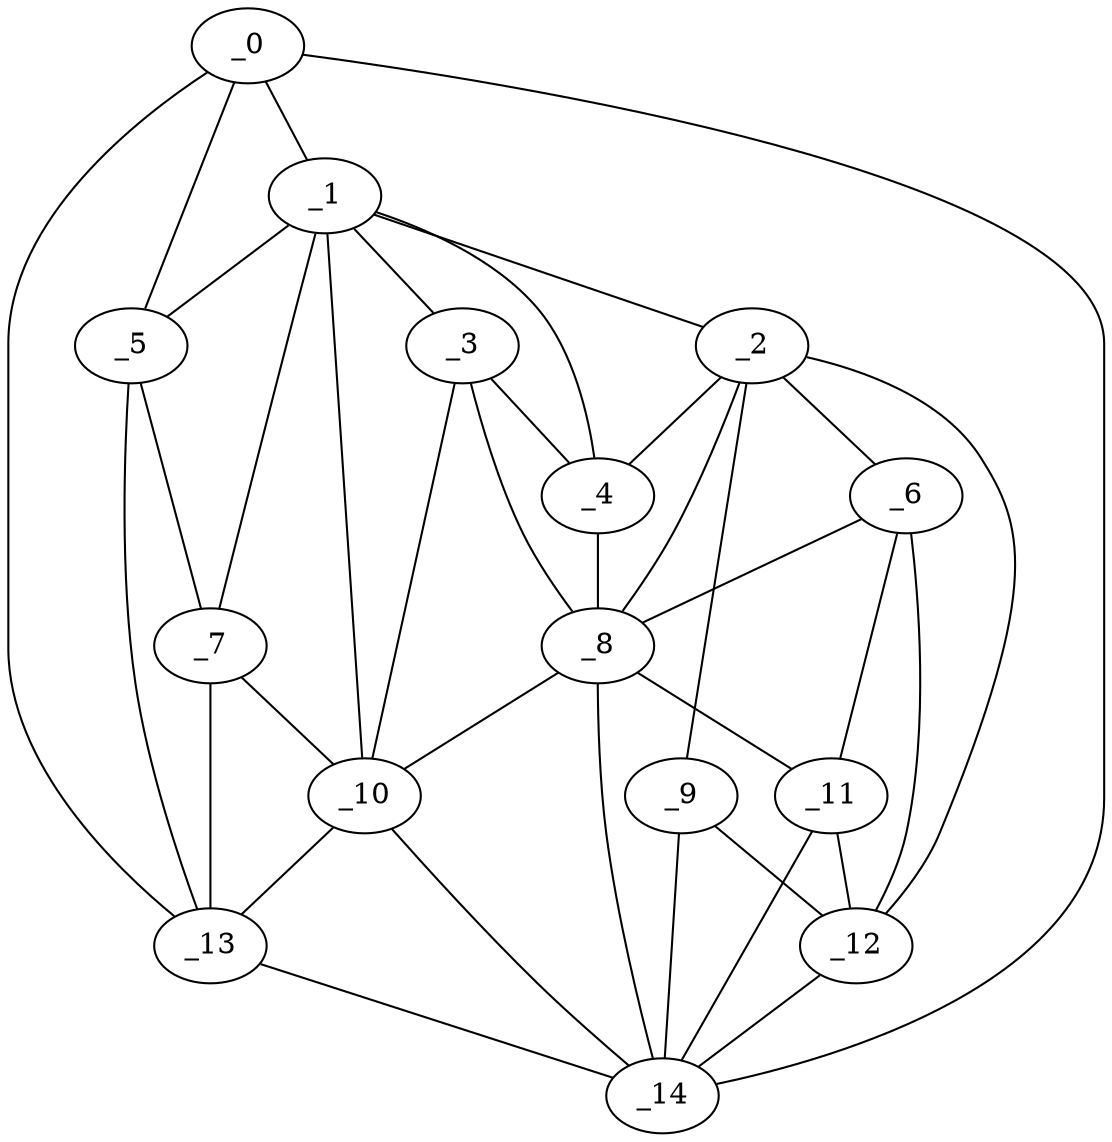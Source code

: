 graph "obj52__270.gxl" {
	_0	 [x=62,
		y=3];
	_1	 [x=66,
		y=56];
	_0 -- _1	 [valence=1];
	_5	 [x=76,
		y=29];
	_0 -- _5	 [valence=1];
	_13	 [x=88,
		y=38];
	_0 -- _13	 [valence=2];
	_14	 [x=92,
		y=42];
	_0 -- _14	 [valence=1];
	_2	 [x=72,
		y=97];
	_1 -- _2	 [valence=1];
	_3	 [x=75,
		y=69];
	_1 -- _3	 [valence=2];
	_4	 [x=75,
		y=76];
	_1 -- _4	 [valence=1];
	_1 -- _5	 [valence=2];
	_7	 [x=79,
		y=37];
	_1 -- _7	 [valence=2];
	_10	 [x=83,
		y=53];
	_1 -- _10	 [valence=2];
	_2 -- _4	 [valence=2];
	_6	 [x=78,
		y=101];
	_2 -- _6	 [valence=1];
	_8	 [x=80,
		y=87];
	_2 -- _8	 [valence=2];
	_9	 [x=82,
		y=123];
	_2 -- _9	 [valence=1];
	_12	 [x=83,
		y=114];
	_2 -- _12	 [valence=2];
	_3 -- _4	 [valence=2];
	_3 -- _8	 [valence=2];
	_3 -- _10	 [valence=2];
	_4 -- _8	 [valence=1];
	_5 -- _7	 [valence=1];
	_5 -- _13	 [valence=2];
	_6 -- _8	 [valence=2];
	_11	 [x=83,
		y=109];
	_6 -- _11	 [valence=1];
	_6 -- _12	 [valence=2];
	_7 -- _10	 [valence=1];
	_7 -- _13	 [valence=2];
	_8 -- _10	 [valence=2];
	_8 -- _11	 [valence=2];
	_8 -- _14	 [valence=2];
	_9 -- _12	 [valence=1];
	_9 -- _14	 [valence=1];
	_10 -- _13	 [valence=2];
	_10 -- _14	 [valence=1];
	_11 -- _12	 [valence=2];
	_11 -- _14	 [valence=1];
	_12 -- _14	 [valence=2];
	_13 -- _14	 [valence=1];
}

